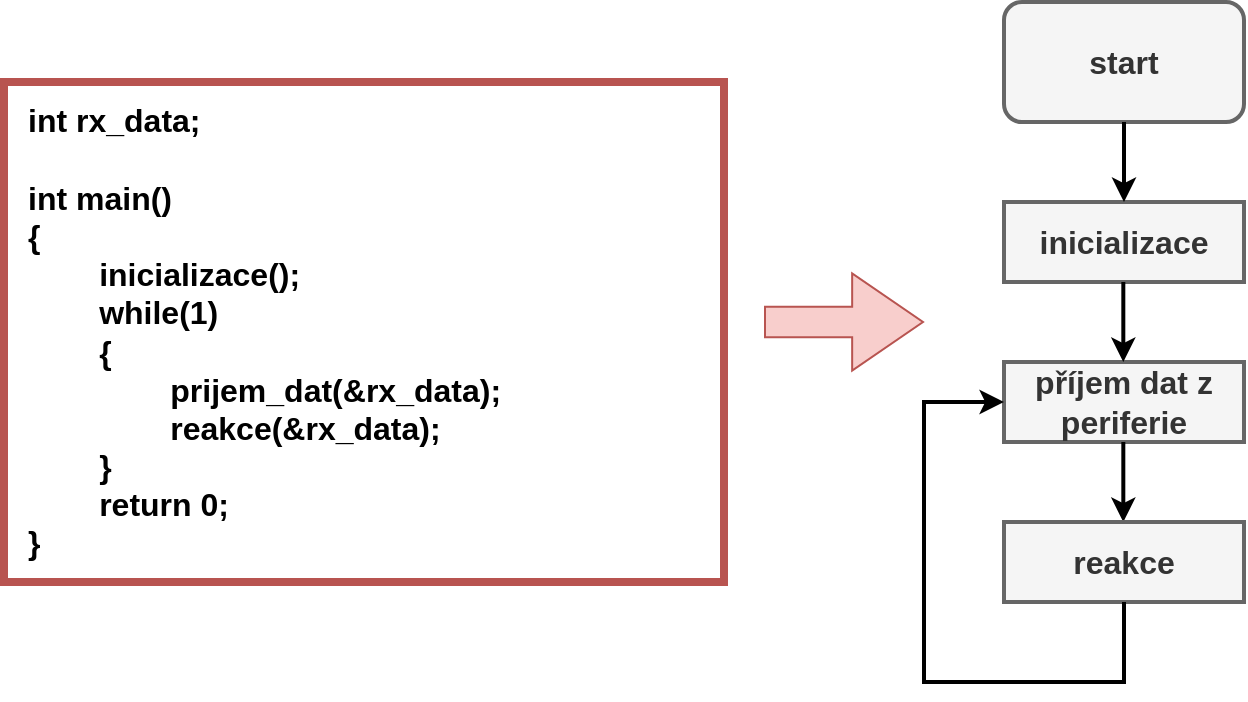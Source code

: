 <mxfile version="26.2.2">
  <diagram name="Page-1" id="0QQeGiw2kflHQp6otKK_">
    <mxGraphModel dx="1428" dy="841" grid="1" gridSize="10" guides="1" tooltips="1" connect="1" arrows="1" fold="1" page="1" pageScale="1" pageWidth="1169" pageHeight="827" math="0" shadow="0">
      <root>
        <mxCell id="0" />
        <mxCell id="1" parent="0" />
        <mxCell id="YFEPTUHOp4eXZr1GpeKZ-15" value="" style="rounded=0;whiteSpace=wrap;html=1;fillColor=#FFFFFF;strokeColor=#b85450;strokeWidth=4;" parent="1" vertex="1">
          <mxGeometry x="90" y="260" width="360" height="250" as="geometry" />
        </mxCell>
        <mxCell id="YFEPTUHOp4eXZr1GpeKZ-1" value="&lt;div&gt;&lt;font style=&quot;font-size: 16px; color: rgb(0, 0, 0);&quot;&gt;&lt;b&gt;&lt;font&gt;int&lt;/font&gt; &lt;font&gt;rx_data&lt;/font&gt;;&lt;/b&gt;&lt;/font&gt;&lt;/div&gt;&lt;div&gt;&lt;font style=&quot;font-size: 16px; color: rgb(0, 0, 0);&quot;&gt;&lt;b&gt;&lt;br&gt;&lt;/b&gt;&lt;/font&gt;&lt;/div&gt;&lt;font style=&quot;font-size: 16px; color: rgb(0, 0, 0);&quot;&gt;&lt;b&gt;&lt;font&gt;int&lt;/font&gt; &lt;font&gt;main&lt;/font&gt;()&lt;/b&gt;&lt;/font&gt;&lt;div&gt;&lt;font style=&quot;font-size: 16px; color: rgb(0, 0, 0);&quot;&gt;&lt;b&gt;{&lt;/b&gt;&lt;/font&gt;&lt;/div&gt;&lt;div&gt;&lt;font style=&quot;font-size: 16px; color: rgb(0, 0, 0);&quot;&gt;&lt;b&gt;&lt;span style=&quot;white-space: pre;&quot;&gt;&#x9;&lt;/span&gt;&lt;font&gt;inicializace&lt;/font&gt;();&lt;br&gt;&lt;/b&gt;&lt;/font&gt;&lt;/div&gt;&lt;div&gt;&lt;font style=&quot;font-size: 16px; color: rgb(0, 0, 0);&quot;&gt;&lt;b&gt;&lt;span style=&quot;white-space: pre;&quot;&gt;&#x9;&lt;/span&gt;&lt;font&gt;while&lt;/font&gt;(1)&lt;br&gt;&lt;/b&gt;&lt;/font&gt;&lt;/div&gt;&lt;div&gt;&lt;font style=&quot;font-size: 16px; color: rgb(0, 0, 0);&quot;&gt;&lt;b&gt;&lt;span style=&quot;white-space: pre;&quot;&gt;&#x9;&lt;/span&gt;{&lt;br&gt;&lt;/b&gt;&lt;/font&gt;&lt;/div&gt;&lt;div&gt;&lt;font style=&quot;font-size: 16px; color: rgb(0, 0, 0);&quot;&gt;&lt;b&gt;&lt;span style=&quot;white-space: pre;&quot;&gt;&#x9;&lt;/span&gt;&lt;span style=&quot;white-space: pre;&quot;&gt;&#x9;&lt;/span&gt;&lt;font&gt;prijem_dat&lt;/font&gt;(&amp;amp;&lt;font&gt;rx_data&lt;/font&gt;);&lt;br&gt;&lt;/b&gt;&lt;/font&gt;&lt;/div&gt;&lt;div&gt;&lt;font style=&quot;font-size: 16px; color: rgb(0, 0, 0);&quot;&gt;&lt;b&gt;&lt;span style=&quot;white-space: pre;&quot;&gt;&lt;span style=&quot;white-space: pre;&quot;&gt;&#x9;&#x9;&lt;/span&gt;&lt;font&gt;reakce&lt;/font&gt;(&lt;/span&gt;&lt;/b&gt;&lt;b&gt;&amp;amp;&lt;font&gt;rx_data&lt;/font&gt;&lt;/b&gt;&lt;b&gt;&lt;span style=&quot;white-space: pre;&quot;&gt;);&#x9;&lt;/span&gt;&lt;span style=&quot;white-space: pre;&quot;&gt;&#x9;&lt;/span&gt;&lt;/b&gt;&lt;/font&gt;&lt;/div&gt;&lt;div&gt;&lt;font style=&quot;font-size: 16px; color: rgb(0, 0, 0);&quot;&gt;&lt;b&gt;&lt;span style=&quot;white-space: pre;&quot;&gt;&#x9;&lt;/span&gt;}&lt;br&gt;&lt;/b&gt;&lt;/font&gt;&lt;/div&gt;&lt;div&gt;&lt;font style=&quot;font-size: 16px; color: rgb(0, 0, 0);&quot;&gt;&lt;b&gt;&lt;span style=&quot;white-space: pre;&quot;&gt;&#x9;&lt;/span&gt;&lt;font&gt;return &lt;/font&gt;0;&lt;br&gt;&lt;/b&gt;&lt;/font&gt;&lt;/div&gt;&lt;div&gt;&lt;font style=&quot;font-size: 16px; color: rgb(0, 0, 0);&quot;&gt;&lt;b&gt;}&lt;/b&gt;&lt;/font&gt;&lt;/div&gt;" style="text;html=1;align=left;verticalAlign=middle;whiteSpace=wrap;rounded=0;" parent="1" vertex="1">
          <mxGeometry x="100" y="260" width="340" height="250" as="geometry" />
        </mxCell>
        <mxCell id="YFEPTUHOp4eXZr1GpeKZ-2" value="" style="shape=flexArrow;endArrow=classic;html=1;rounded=0;width=15.2;endSize=11.474;fillColor=#f8cecc;strokeColor=#b85450;endWidth=32.457;" parent="1" edge="1">
          <mxGeometry width="50" height="50" relative="1" as="geometry">
            <mxPoint x="470" y="380" as="sourcePoint" />
            <mxPoint x="550" y="380" as="targetPoint" />
          </mxGeometry>
        </mxCell>
        <mxCell id="YFEPTUHOp4eXZr1GpeKZ-4" value="&lt;font style=&quot;font-size: 16px;&quot;&gt;&lt;b&gt;start&lt;/b&gt;&lt;/font&gt;" style="rounded=1;whiteSpace=wrap;html=1;strokeWidth=2;fillColor=#f5f5f5;fontColor=#333333;strokeColor=#666666;" parent="1" vertex="1">
          <mxGeometry x="590" y="220" width="120" height="60" as="geometry" />
        </mxCell>
        <mxCell id="YFEPTUHOp4eXZr1GpeKZ-5" value="&lt;b&gt;&lt;font style=&quot;font-size: 16px;&quot;&gt;inicializace&lt;/font&gt;&lt;/b&gt;" style="rounded=0;whiteSpace=wrap;html=1;strokeWidth=2;fillColor=#f5f5f5;fontColor=#333333;strokeColor=#666666;" parent="1" vertex="1">
          <mxGeometry x="590" y="320" width="120" height="40" as="geometry" />
        </mxCell>
        <mxCell id="YFEPTUHOp4eXZr1GpeKZ-6" value="" style="endArrow=classic;html=1;rounded=0;exitX=0.5;exitY=1;exitDx=0;exitDy=0;entryX=0.5;entryY=0;entryDx=0;entryDy=0;strokeWidth=2;" parent="1" source="YFEPTUHOp4eXZr1GpeKZ-4" target="YFEPTUHOp4eXZr1GpeKZ-5" edge="1">
          <mxGeometry width="50" height="50" relative="1" as="geometry">
            <mxPoint x="680" y="440" as="sourcePoint" />
            <mxPoint x="730" y="390" as="targetPoint" />
          </mxGeometry>
        </mxCell>
        <mxCell id="YFEPTUHOp4eXZr1GpeKZ-7" value="&lt;font style=&quot;font-size: 16px;&quot;&gt;&lt;b&gt;příjem dat z periferie&lt;/b&gt;&lt;/font&gt;" style="rounded=0;whiteSpace=wrap;html=1;strokeWidth=2;fillColor=#f5f5f5;fontColor=#333333;strokeColor=#666666;" parent="1" vertex="1">
          <mxGeometry x="590" y="400" width="120" height="40" as="geometry" />
        </mxCell>
        <mxCell id="YFEPTUHOp4eXZr1GpeKZ-8" value="" style="endArrow=classic;html=1;rounded=0;exitX=0.5;exitY=1;exitDx=0;exitDy=0;entryX=0.5;entryY=0;entryDx=0;entryDy=0;strokeWidth=2;" parent="1" edge="1">
          <mxGeometry width="50" height="50" relative="1" as="geometry">
            <mxPoint x="649.66" y="360" as="sourcePoint" />
            <mxPoint x="649.66" y="400" as="targetPoint" />
          </mxGeometry>
        </mxCell>
        <mxCell id="YFEPTUHOp4eXZr1GpeKZ-10" value="" style="endArrow=classic;html=1;rounded=0;exitX=0.5;exitY=1;exitDx=0;exitDy=0;entryX=0.5;entryY=0;entryDx=0;entryDy=0;strokeWidth=2;" parent="1" edge="1">
          <mxGeometry width="50" height="50" relative="1" as="geometry">
            <mxPoint x="649.66" y="440" as="sourcePoint" />
            <mxPoint x="649.66" y="480" as="targetPoint" />
          </mxGeometry>
        </mxCell>
        <mxCell id="YFEPTUHOp4eXZr1GpeKZ-11" value="&lt;font style=&quot;font-size: 16px;&quot;&gt;&lt;b&gt;reakce&lt;/b&gt;&lt;/font&gt;" style="rounded=0;whiteSpace=wrap;html=1;strokeWidth=2;fillColor=#f5f5f5;fontColor=#333333;strokeColor=#666666;" parent="1" vertex="1">
          <mxGeometry x="590" y="480" width="120" height="40" as="geometry" />
        </mxCell>
        <mxCell id="YFEPTUHOp4eXZr1GpeKZ-13" value="" style="endArrow=classic;html=1;rounded=0;exitX=0.5;exitY=1;exitDx=0;exitDy=0;entryX=0;entryY=0.5;entryDx=0;entryDy=0;strokeWidth=2;" parent="1" source="YFEPTUHOp4eXZr1GpeKZ-11" target="YFEPTUHOp4eXZr1GpeKZ-7" edge="1">
          <mxGeometry width="50" height="50" relative="1" as="geometry">
            <mxPoint x="680" y="440" as="sourcePoint" />
            <mxPoint x="730" y="390" as="targetPoint" />
            <Array as="points">
              <mxPoint x="650" y="560" />
              <mxPoint x="550" y="560" />
              <mxPoint x="550" y="420" />
            </Array>
          </mxGeometry>
        </mxCell>
      </root>
    </mxGraphModel>
  </diagram>
</mxfile>
